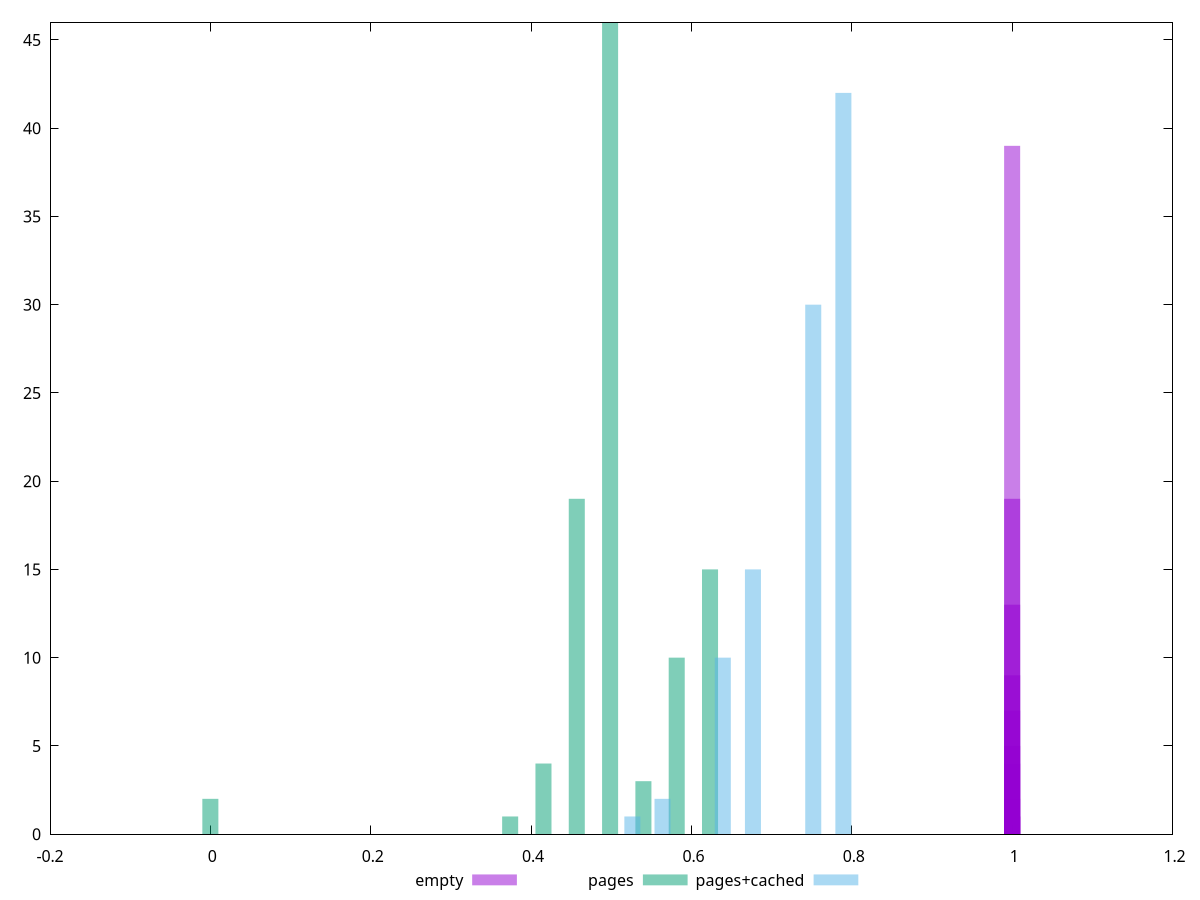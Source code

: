 $_empty <<EOF
0.9999999306470808 1
0.9999999442012477 9
0.9999999401349976 39
0.9999999374241643 4
0.9999999387795809 19
0.9999999414904143 13
0.9999999347133308 5
0.9999999428458309 7
0.9999999360687476 2
0.9999999292916641 1
EOF
$_pages <<EOF
0 2
0.5816492222023663 10
0.4570101031590021 19
0.4985564761734568 46
0.623195595216821 15
0.41546373014454735 4
0.5401028491879115 3
0.3739173571300926 1
EOF
$_pagesCached <<EOF
0.5263466319966366 1
0.6767313839956755 15
0.751923759995195 30
0.6391351959959157 10
0.7895199479949547 42
0.5639428199963963 2
EOF
set key outside below
set terminal pngcairo
set output "report_00004_2020-11-02T20-21-41.718Z/speed-index/speed-index_empty_pages_pages+cached+hist.png"
set boxwidth 0.019999998884024955
set style fill transparent solid 0.5 noborder
set yrange [0:46]
plot $_empty title "empty" with boxes ,$_pages title "pages" with boxes ,$_pagesCached title "pages+cached" with boxes ,